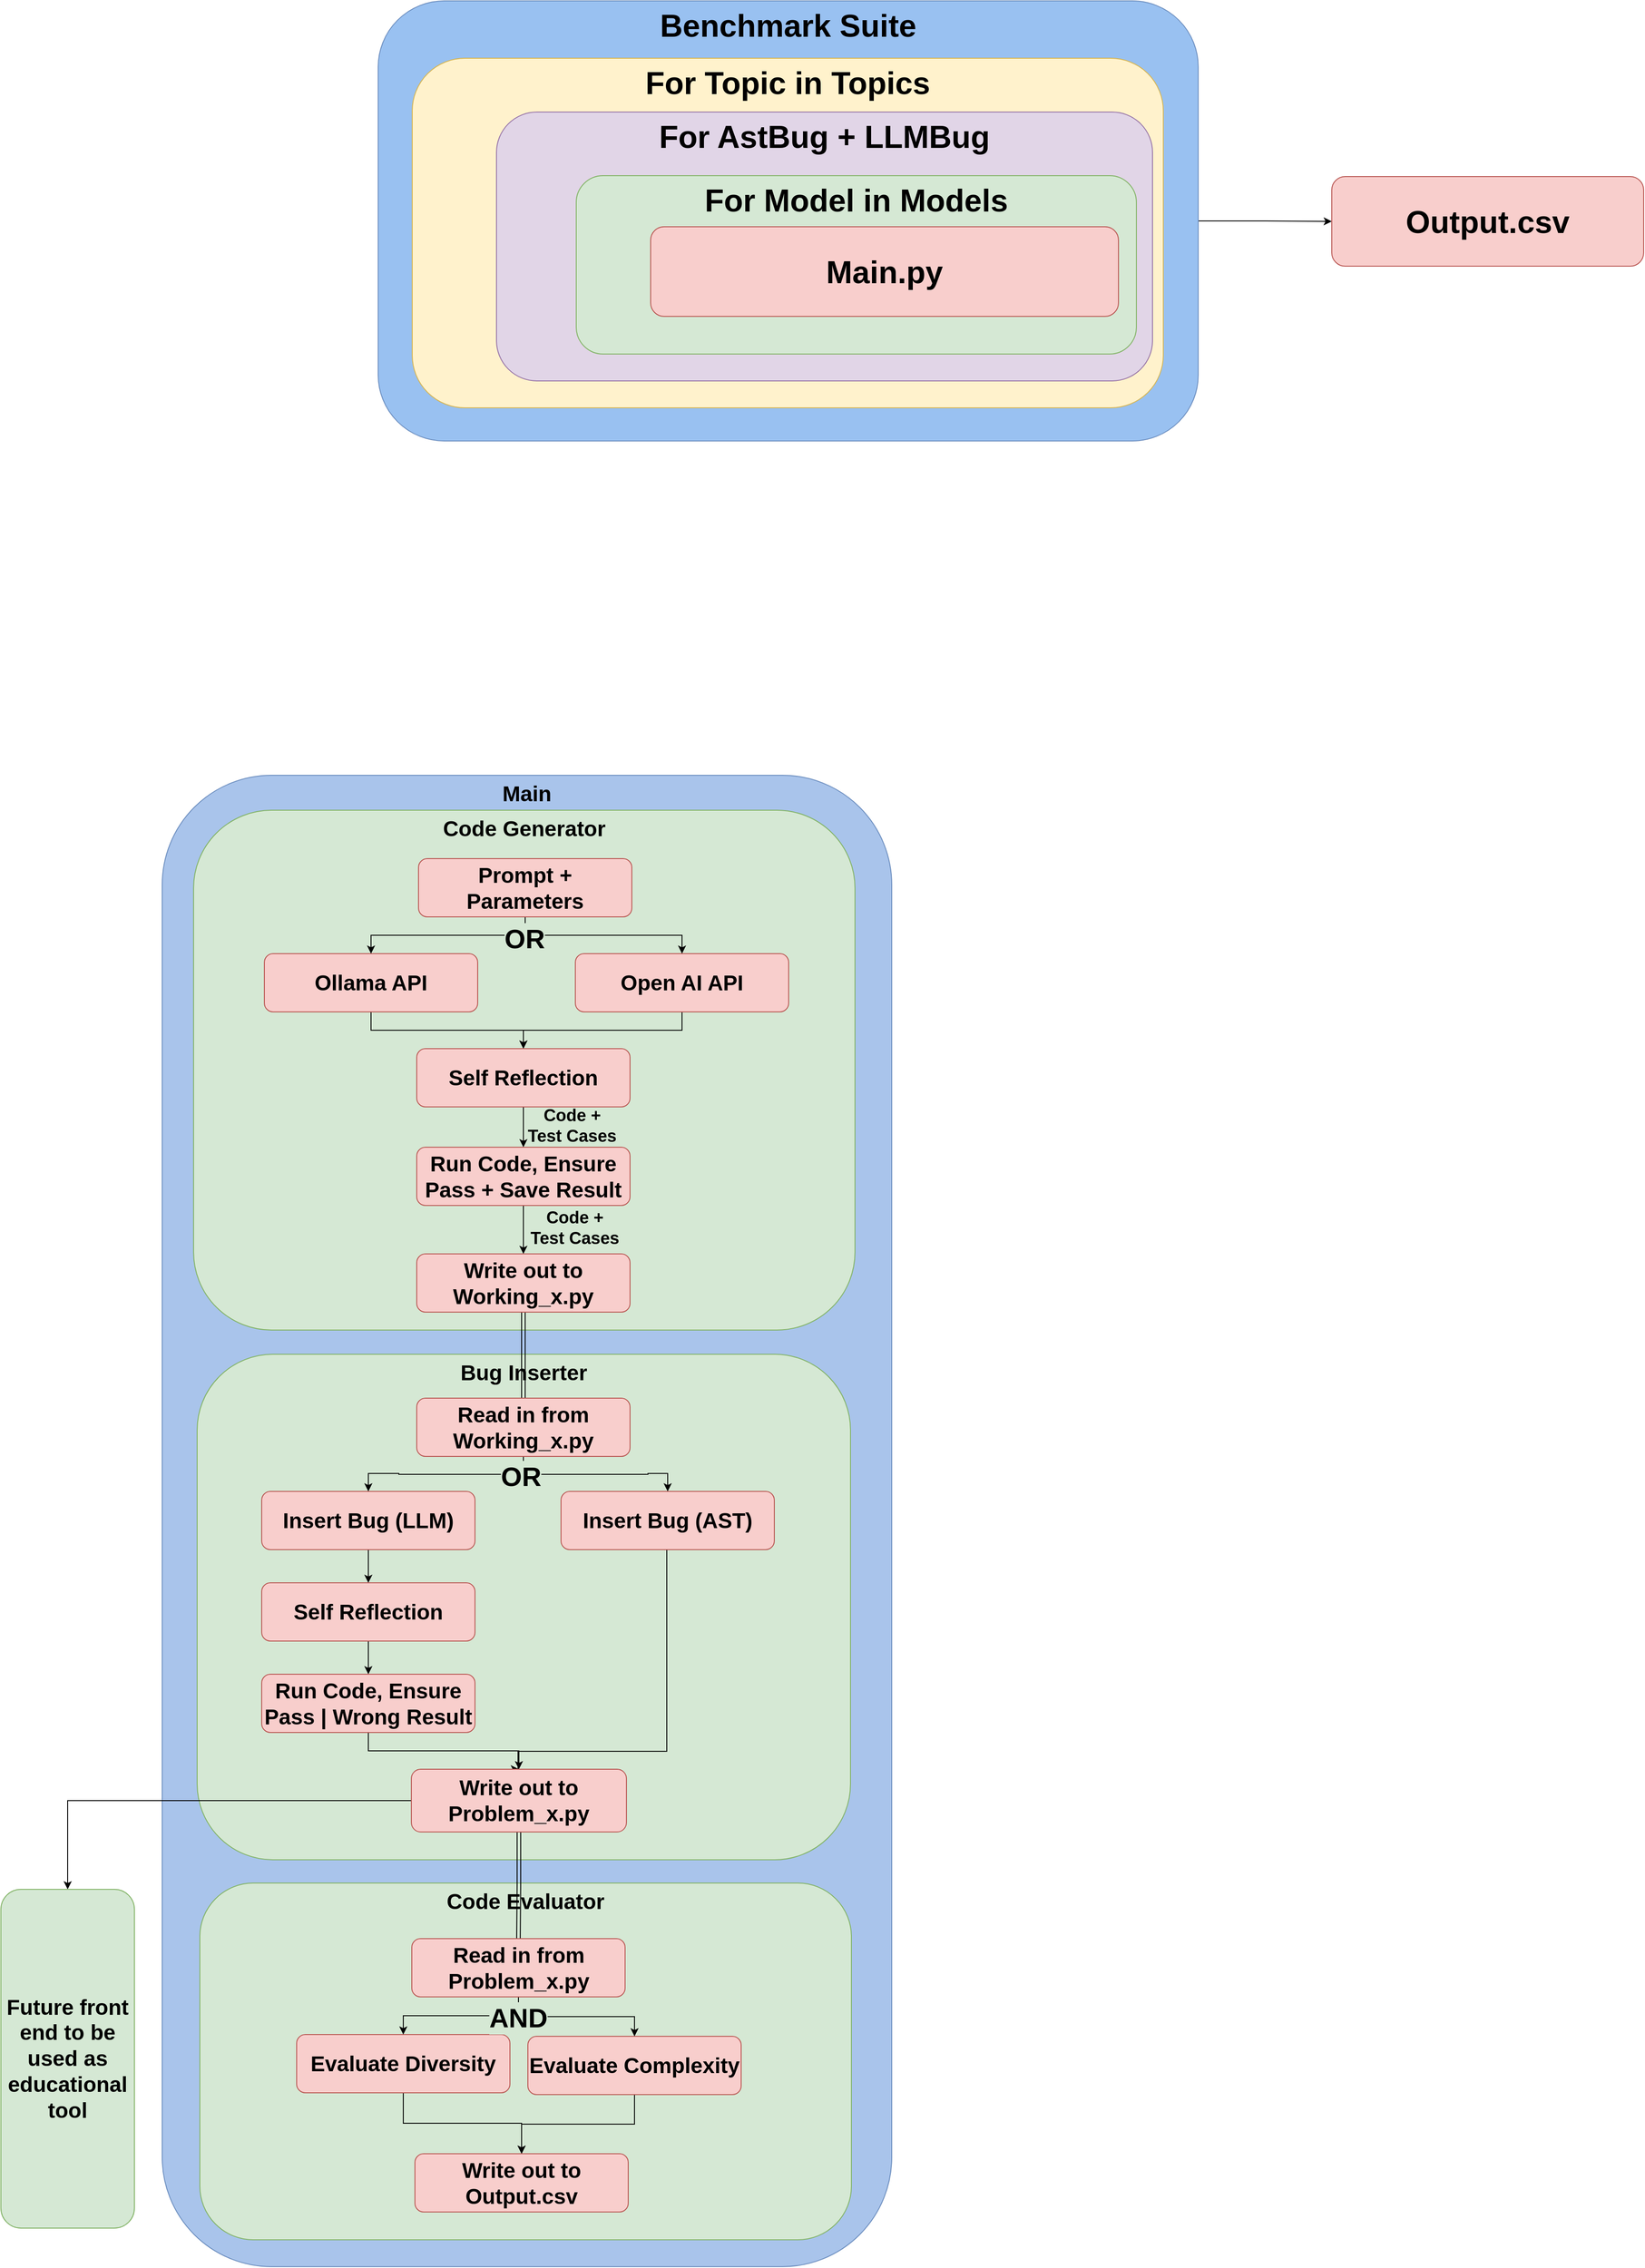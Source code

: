 <mxfile version="26.2.8">
  <diagram name="Page-1" id="ktF5TGMckmJRGJdR5RHU">
    <mxGraphModel dx="3570" dy="2740" grid="0" gridSize="10" guides="0" tooltips="1" connect="1" arrows="1" fold="1" page="0" pageScale="1" pageWidth="850" pageHeight="1100" math="0" shadow="0">
      <root>
        <mxCell id="0" />
        <mxCell id="1" parent="0" />
        <mxCell id="Ha7d3gf7u0IMwQA5T3X--1" value="Main" style="rounded=1;whiteSpace=wrap;html=1;verticalAlign=top;fontStyle=1;fontSize=24;fillColor=#A9C4EB;strokeColor=#6c8ebf;gradientColor=none;" parent="1" vertex="1">
          <mxGeometry x="-849" y="-251" width="814" height="1664" as="geometry" />
        </mxCell>
        <mxCell id="Ha7d3gf7u0IMwQA5T3X--3" value="Code Generator" style="rounded=1;whiteSpace=wrap;html=1;verticalAlign=top;fontStyle=1;fontSize=24;fillColor=#d5e8d4;strokeColor=#82b366;" parent="1" vertex="1">
          <mxGeometry x="-814" y="-212" width="738" height="580" as="geometry" />
        </mxCell>
        <mxCell id="Ha7d3gf7u0IMwQA5T3X--21" style="edgeStyle=orthogonalEdgeStyle;rounded=0;orthogonalLoop=1;jettySize=auto;html=1;entryX=0.5;entryY=0;entryDx=0;entryDy=0;" parent="1" source="Ha7d3gf7u0IMwQA5T3X--4" target="Ha7d3gf7u0IMwQA5T3X--15" edge="1">
          <mxGeometry relative="1" as="geometry" />
        </mxCell>
        <mxCell id="Ha7d3gf7u0IMwQA5T3X--4" value="Open AI API" style="rounded=1;whiteSpace=wrap;html=1;verticalAlign=middle;fontStyle=1;fontSize=24;fillColor=#f8cecc;strokeColor=#b85450;" parent="1" vertex="1">
          <mxGeometry x="-388" y="-52" width="238" height="65" as="geometry" />
        </mxCell>
        <mxCell id="Ha7d3gf7u0IMwQA5T3X--6" value="Bug Inserter" style="rounded=1;whiteSpace=wrap;html=1;verticalAlign=top;fontStyle=1;fontSize=24;fillColor=#d5e8d4;strokeColor=#82b366;" parent="1" vertex="1">
          <mxGeometry x="-810" y="395" width="729" height="564" as="geometry" />
        </mxCell>
        <mxCell id="Ha7d3gf7u0IMwQA5T3X--9" value="Code Evaluator" style="rounded=1;whiteSpace=wrap;html=1;verticalAlign=top;fontStyle=1;fontSize=24;fillColor=#d5e8d4;strokeColor=#82b366;" parent="1" vertex="1">
          <mxGeometry x="-807" y="985" width="727" height="398" as="geometry" />
        </mxCell>
        <mxCell id="Ha7d3gf7u0IMwQA5T3X--20" style="edgeStyle=orthogonalEdgeStyle;rounded=0;orthogonalLoop=1;jettySize=auto;html=1;entryX=0.5;entryY=0;entryDx=0;entryDy=0;" parent="1" source="Ha7d3gf7u0IMwQA5T3X--10" target="Ha7d3gf7u0IMwQA5T3X--15" edge="1">
          <mxGeometry relative="1" as="geometry" />
        </mxCell>
        <mxCell id="Ha7d3gf7u0IMwQA5T3X--23" value="Code +&lt;br style=&quot;font-size: 19px;&quot;&gt;Test Cases" style="edgeLabel;html=1;align=center;verticalAlign=middle;resizable=0;points=[];fontSize=19;labelBackgroundColor=none;fontStyle=1" parent="Ha7d3gf7u0IMwQA5T3X--20" vertex="1" connectable="0">
          <mxGeometry x="0.658" y="-2" relative="1" as="geometry">
            <mxPoint x="69" y="104" as="offset" />
          </mxGeometry>
        </mxCell>
        <mxCell id="Ha7d3gf7u0IMwQA5T3X--10" value="Ollama API" style="rounded=1;whiteSpace=wrap;html=1;verticalAlign=middle;fontStyle=1;fontSize=24;fillColor=#f8cecc;strokeColor=#b85450;" parent="1" vertex="1">
          <mxGeometry x="-735" y="-52" width="238" height="65" as="geometry" />
        </mxCell>
        <mxCell id="Ha7d3gf7u0IMwQA5T3X--39" style="edgeStyle=orthogonalEdgeStyle;rounded=0;orthogonalLoop=1;jettySize=auto;html=1;entryX=0.5;entryY=0;entryDx=0;entryDy=0;" parent="1" source="Ha7d3gf7u0IMwQA5T3X--11" target="Ha7d3gf7u0IMwQA5T3X--38" edge="1">
          <mxGeometry relative="1" as="geometry" />
        </mxCell>
        <mxCell id="Ha7d3gf7u0IMwQA5T3X--11" value="Insert Bug (LLM)" style="rounded=1;whiteSpace=wrap;html=1;verticalAlign=middle;fontStyle=1;fontSize=24;fillColor=#f8cecc;strokeColor=#b85450;" parent="1" vertex="1">
          <mxGeometry x="-738" y="548" width="238" height="65" as="geometry" />
        </mxCell>
        <mxCell id="Sxk3Yrt9Yh5rtmPTgWh6-6" style="edgeStyle=orthogonalEdgeStyle;rounded=0;orthogonalLoop=1;jettySize=auto;html=1;entryX=0.5;entryY=0;entryDx=0;entryDy=0;" edge="1" parent="1" source="Ha7d3gf7u0IMwQA5T3X--12" target="Ha7d3gf7u0IMwQA5T3X--43">
          <mxGeometry relative="1" as="geometry">
            <Array as="points">
              <mxPoint x="-286" y="838" />
              <mxPoint x="-452" y="838" />
              <mxPoint x="-452" y="858" />
            </Array>
          </mxGeometry>
        </mxCell>
        <mxCell id="Ha7d3gf7u0IMwQA5T3X--12" value="Insert Bug (AST)" style="rounded=1;whiteSpace=wrap;html=1;verticalAlign=middle;fontStyle=1;fontSize=24;fillColor=#f8cecc;strokeColor=#b85450;" parent="1" vertex="1">
          <mxGeometry x="-404" y="548" width="238" height="65" as="geometry" />
        </mxCell>
        <mxCell id="Ha7d3gf7u0IMwQA5T3X--56" style="edgeStyle=orthogonalEdgeStyle;rounded=0;orthogonalLoop=1;jettySize=auto;html=1;entryX=0.5;entryY=0;entryDx=0;entryDy=0;" parent="1" source="Ha7d3gf7u0IMwQA5T3X--13" target="Ha7d3gf7u0IMwQA5T3X--55" edge="1">
          <mxGeometry relative="1" as="geometry" />
        </mxCell>
        <mxCell id="Ha7d3gf7u0IMwQA5T3X--13" value="Evaluate Diversity" style="rounded=1;whiteSpace=wrap;html=1;verticalAlign=middle;fontStyle=1;fontSize=24;fillColor=#f8cecc;strokeColor=#b85450;" parent="1" vertex="1">
          <mxGeometry x="-699" y="1154" width="238" height="65" as="geometry" />
        </mxCell>
        <mxCell id="Ha7d3gf7u0IMwQA5T3X--57" style="edgeStyle=orthogonalEdgeStyle;rounded=0;orthogonalLoop=1;jettySize=auto;html=1;entryX=0.5;entryY=0;entryDx=0;entryDy=0;" parent="1" source="Ha7d3gf7u0IMwQA5T3X--14" target="Ha7d3gf7u0IMwQA5T3X--55" edge="1">
          <mxGeometry relative="1" as="geometry" />
        </mxCell>
        <mxCell id="Ha7d3gf7u0IMwQA5T3X--14" value="Evaluate Complexity" style="rounded=1;whiteSpace=wrap;html=1;verticalAlign=middle;fontStyle=1;fontSize=24;fillColor=#f8cecc;strokeColor=#b85450;" parent="1" vertex="1">
          <mxGeometry x="-441" y="1156" width="238" height="65" as="geometry" />
        </mxCell>
        <mxCell id="Ha7d3gf7u0IMwQA5T3X--25" style="edgeStyle=orthogonalEdgeStyle;rounded=0;orthogonalLoop=1;jettySize=auto;html=1;entryX=0.5;entryY=0;entryDx=0;entryDy=0;" parent="1" source="Ha7d3gf7u0IMwQA5T3X--15" target="Ha7d3gf7u0IMwQA5T3X--24" edge="1">
          <mxGeometry relative="1" as="geometry" />
        </mxCell>
        <mxCell id="Ha7d3gf7u0IMwQA5T3X--15" value="Self Reflection" style="rounded=1;whiteSpace=wrap;html=1;verticalAlign=middle;fontStyle=1;fontSize=24;fillColor=#f8cecc;strokeColor=#b85450;" parent="1" vertex="1">
          <mxGeometry x="-565" y="54" width="238" height="65" as="geometry" />
        </mxCell>
        <mxCell id="Ha7d3gf7u0IMwQA5T3X--30" style="edgeStyle=orthogonalEdgeStyle;rounded=0;orthogonalLoop=1;jettySize=auto;html=1;entryX=0.5;entryY=0;entryDx=0;entryDy=0;" parent="1" source="Ha7d3gf7u0IMwQA5T3X--24" target="Ha7d3gf7u0IMwQA5T3X--29" edge="1">
          <mxGeometry relative="1" as="geometry" />
        </mxCell>
        <mxCell id="Ha7d3gf7u0IMwQA5T3X--24" value="Run Code, Ensure Pass + Save Result" style="rounded=1;whiteSpace=wrap;html=1;verticalAlign=middle;fontStyle=1;fontSize=24;fillColor=#f8cecc;strokeColor=#b85450;" parent="1" vertex="1">
          <mxGeometry x="-565" y="164" width="238" height="65" as="geometry" />
        </mxCell>
        <mxCell id="Ha7d3gf7u0IMwQA5T3X--26" value="Code +&lt;br style=&quot;font-size: 19px;&quot;&gt;Test Cases" style="edgeLabel;html=1;align=center;verticalAlign=middle;resizable=0;points=[];fontSize=19;labelBackgroundColor=none;fontStyle=1" parent="1" vertex="1" connectable="0">
          <mxGeometry x="-389.001" y="254.002" as="geometry" />
        </mxCell>
        <mxCell id="N74gYBF_VX5_qr-qW0XE-2" style="edgeStyle=orthogonalEdgeStyle;rounded=0;orthogonalLoop=1;jettySize=auto;html=1;entryX=0.5;entryY=0;entryDx=0;entryDy=0;shape=link;" parent="1" source="Ha7d3gf7u0IMwQA5T3X--29" target="Ha7d3gf7u0IMwQA5T3X--31" edge="1">
          <mxGeometry relative="1" as="geometry" />
        </mxCell>
        <mxCell id="Ha7d3gf7u0IMwQA5T3X--29" value="Write out to Working_x.py" style="rounded=1;whiteSpace=wrap;html=1;verticalAlign=middle;fontStyle=1;fontSize=24;fillColor=#f8cecc;strokeColor=#b85450;" parent="1" vertex="1">
          <mxGeometry x="-565" y="283" width="238" height="65" as="geometry" />
        </mxCell>
        <mxCell id="Ha7d3gf7u0IMwQA5T3X--32" style="edgeStyle=orthogonalEdgeStyle;rounded=0;orthogonalLoop=1;jettySize=auto;html=1;entryX=0.5;entryY=0;entryDx=0;entryDy=0;" parent="1" source="Ha7d3gf7u0IMwQA5T3X--31" target="Ha7d3gf7u0IMwQA5T3X--11" edge="1">
          <mxGeometry relative="1" as="geometry" />
        </mxCell>
        <mxCell id="Ha7d3gf7u0IMwQA5T3X--33" style="edgeStyle=orthogonalEdgeStyle;rounded=0;orthogonalLoop=1;jettySize=auto;html=1;entryX=0.5;entryY=0;entryDx=0;entryDy=0;" parent="1" source="Ha7d3gf7u0IMwQA5T3X--31" target="Ha7d3gf7u0IMwQA5T3X--12" edge="1">
          <mxGeometry relative="1" as="geometry" />
        </mxCell>
        <mxCell id="Sxk3Yrt9Yh5rtmPTgWh6-2" value="OR" style="edgeLabel;html=1;align=center;verticalAlign=middle;resizable=0;points=[];labelBackgroundColor=light-dark(#d5e8d4, #ededed);fontSize=30;fontStyle=1" vertex="1" connectable="0" parent="Ha7d3gf7u0IMwQA5T3X--33">
          <mxGeometry x="-0.802" y="-4" relative="1" as="geometry">
            <mxPoint x="-3" y="-2" as="offset" />
          </mxGeometry>
        </mxCell>
        <mxCell id="Ha7d3gf7u0IMwQA5T3X--31" value="Read in from Working_x.py" style="rounded=1;whiteSpace=wrap;html=1;verticalAlign=middle;fontStyle=1;fontSize=24;fillColor=#f8cecc;strokeColor=#b85450;" parent="1" vertex="1">
          <mxGeometry x="-565" y="444" width="238" height="65" as="geometry" />
        </mxCell>
        <mxCell id="Ha7d3gf7u0IMwQA5T3X--42" style="edgeStyle=orthogonalEdgeStyle;rounded=0;orthogonalLoop=1;jettySize=auto;html=1;entryX=0.5;entryY=0;entryDx=0;entryDy=0;" parent="1" source="Ha7d3gf7u0IMwQA5T3X--38" target="Ha7d3gf7u0IMwQA5T3X--40" edge="1">
          <mxGeometry relative="1" as="geometry" />
        </mxCell>
        <mxCell id="Ha7d3gf7u0IMwQA5T3X--38" value="Self Reflection" style="rounded=1;whiteSpace=wrap;html=1;verticalAlign=middle;fontStyle=1;fontSize=24;fillColor=#f8cecc;strokeColor=#b85450;" parent="1" vertex="1">
          <mxGeometry x="-738" y="650" width="238" height="65" as="geometry" />
        </mxCell>
        <mxCell id="Ha7d3gf7u0IMwQA5T3X--44" style="edgeStyle=orthogonalEdgeStyle;rounded=0;orthogonalLoop=1;jettySize=auto;html=1;entryX=0.5;entryY=0;entryDx=0;entryDy=0;" parent="1" source="Ha7d3gf7u0IMwQA5T3X--40" target="Ha7d3gf7u0IMwQA5T3X--43" edge="1">
          <mxGeometry relative="1" as="geometry" />
        </mxCell>
        <mxCell id="Ha7d3gf7u0IMwQA5T3X--40" value="Run Code, Ensure Pass | Wrong Result" style="rounded=1;whiteSpace=wrap;html=1;verticalAlign=middle;fontStyle=1;fontSize=24;fillColor=#f8cecc;strokeColor=#b85450;" parent="1" vertex="1">
          <mxGeometry x="-738" y="752" width="238" height="65" as="geometry" />
        </mxCell>
        <mxCell id="N74gYBF_VX5_qr-qW0XE-1" style="edgeStyle=orthogonalEdgeStyle;rounded=0;orthogonalLoop=1;jettySize=auto;html=1;entryX=0.5;entryY=0;entryDx=0;entryDy=0;shape=link;" parent="1" source="Ha7d3gf7u0IMwQA5T3X--43" target="Ha7d3gf7u0IMwQA5T3X--46" edge="1">
          <mxGeometry relative="1" as="geometry" />
        </mxCell>
        <mxCell id="N74gYBF_VX5_qr-qW0XE-8" style="edgeStyle=orthogonalEdgeStyle;rounded=0;orthogonalLoop=1;jettySize=auto;html=1;entryX=0.5;entryY=0;entryDx=0;entryDy=0;" parent="1" source="Ha7d3gf7u0IMwQA5T3X--43" target="N74gYBF_VX5_qr-qW0XE-7" edge="1">
          <mxGeometry relative="1" as="geometry" />
        </mxCell>
        <mxCell id="Ha7d3gf7u0IMwQA5T3X--43" value="Write out to Problem_x.py" style="rounded=1;whiteSpace=wrap;html=1;verticalAlign=middle;fontStyle=1;fontSize=24;fillColor=#f8cecc;strokeColor=#b85450;" parent="1" vertex="1">
          <mxGeometry x="-571" y="858" width="240" height="70" as="geometry" />
        </mxCell>
        <mxCell id="Ha7d3gf7u0IMwQA5T3X--47" style="edgeStyle=orthogonalEdgeStyle;rounded=0;orthogonalLoop=1;jettySize=auto;html=1;entryX=0.5;entryY=0;entryDx=0;entryDy=0;" parent="1" source="Ha7d3gf7u0IMwQA5T3X--46" target="Ha7d3gf7u0IMwQA5T3X--13" edge="1">
          <mxGeometry relative="1" as="geometry" />
        </mxCell>
        <mxCell id="Ha7d3gf7u0IMwQA5T3X--48" style="edgeStyle=orthogonalEdgeStyle;rounded=0;orthogonalLoop=1;jettySize=auto;html=1;entryX=0.5;entryY=0;entryDx=0;entryDy=0;" parent="1" source="Ha7d3gf7u0IMwQA5T3X--46" target="Ha7d3gf7u0IMwQA5T3X--14" edge="1">
          <mxGeometry relative="1" as="geometry" />
        </mxCell>
        <mxCell id="Ha7d3gf7u0IMwQA5T3X--46" value="Read in from Problem_x.py" style="rounded=1;whiteSpace=wrap;html=1;verticalAlign=middle;fontStyle=1;fontSize=24;fillColor=#f8cecc;strokeColor=#b85450;" parent="1" vertex="1">
          <mxGeometry x="-570.5" y="1047" width="238" height="65" as="geometry" />
        </mxCell>
        <mxCell id="Ha7d3gf7u0IMwQA5T3X--55" value="Write out to Output.csv" style="rounded=1;whiteSpace=wrap;html=1;verticalAlign=middle;fontStyle=1;fontSize=24;fillColor=#f8cecc;strokeColor=#b85450;" parent="1" vertex="1">
          <mxGeometry x="-567" y="1287" width="238" height="65" as="geometry" />
        </mxCell>
        <mxCell id="lNBjgm1yzpEySvhE5yfF-10" style="edgeStyle=orthogonalEdgeStyle;rounded=0;orthogonalLoop=1;jettySize=auto;html=1;entryX=0;entryY=0.5;entryDx=0;entryDy=0;" parent="1" source="lNBjgm1yzpEySvhE5yfF-3" target="lNBjgm1yzpEySvhE5yfF-9" edge="1">
          <mxGeometry relative="1" as="geometry" />
        </mxCell>
        <mxCell id="lNBjgm1yzpEySvhE5yfF-3" value="Benchmark Suite" style="rounded=1;whiteSpace=wrap;html=1;fillStyle=solid;fillColor=light-dark(#99c1f1, #ededed);strokeColor=#6c8ebf;verticalAlign=top;fontSize=35;fontStyle=1" parent="1" vertex="1">
          <mxGeometry x="-608" y="-1115" width="915" height="491" as="geometry" />
        </mxCell>
        <mxCell id="lNBjgm1yzpEySvhE5yfF-8" value="For Topic in Topics" style="rounded=1;whiteSpace=wrap;html=1;fillStyle=solid;fillColor=#fff2cc;strokeColor=#d6b656;verticalAlign=top;fontSize=35;fontStyle=1" parent="1" vertex="1">
          <mxGeometry x="-570" y="-1051" width="838" height="390" as="geometry" />
        </mxCell>
        <mxCell id="lNBjgm1yzpEySvhE5yfF-7" value="For AstBug + LLMBug" style="rounded=1;whiteSpace=wrap;html=1;fillStyle=solid;fillColor=#e1d5e7;strokeColor=#9673a6;verticalAlign=top;fontSize=35;fontStyle=1" parent="1" vertex="1">
          <mxGeometry x="-476" y="-991" width="732" height="300" as="geometry" />
        </mxCell>
        <mxCell id="lNBjgm1yzpEySvhE5yfF-6" value="For Model in Models" style="rounded=1;whiteSpace=wrap;html=1;verticalAlign=top;fontStyle=1;fontSize=35;fillColor=#d5e8d4;strokeColor=#82b366;" parent="1" vertex="1">
          <mxGeometry x="-387" y="-920" width="625" height="199" as="geometry" />
        </mxCell>
        <mxCell id="lNBjgm1yzpEySvhE5yfF-5" value="&lt;div&gt;Main.py&lt;/div&gt;" style="rounded=1;whiteSpace=wrap;html=1;fillStyle=solid;fillColor=#f8cecc;strokeColor=#b85450;verticalAlign=middle;fontSize=35;fontStyle=1" parent="1" vertex="1">
          <mxGeometry x="-304" y="-863" width="522" height="100" as="geometry" />
        </mxCell>
        <mxCell id="lNBjgm1yzpEySvhE5yfF-9" value="Output.csv" style="rounded=1;whiteSpace=wrap;html=1;fillStyle=solid;fillColor=#f8cecc;strokeColor=#b85450;verticalAlign=middle;fontSize=35;fontStyle=1" parent="1" vertex="1">
          <mxGeometry x="456" y="-919" width="348" height="100" as="geometry" />
        </mxCell>
        <mxCell id="N74gYBF_VX5_qr-qW0XE-4" style="edgeStyle=orthogonalEdgeStyle;rounded=0;orthogonalLoop=1;jettySize=auto;html=1;entryX=0.5;entryY=0;entryDx=0;entryDy=0;" parent="1" source="N74gYBF_VX5_qr-qW0XE-3" target="Ha7d3gf7u0IMwQA5T3X--10" edge="1">
          <mxGeometry relative="1" as="geometry" />
        </mxCell>
        <mxCell id="N74gYBF_VX5_qr-qW0XE-5" style="edgeStyle=orthogonalEdgeStyle;rounded=0;orthogonalLoop=1;jettySize=auto;html=1;entryX=0.5;entryY=0;entryDx=0;entryDy=0;" parent="1" source="N74gYBF_VX5_qr-qW0XE-3" target="Ha7d3gf7u0IMwQA5T3X--4" edge="1">
          <mxGeometry relative="1" as="geometry" />
        </mxCell>
        <mxCell id="N74gYBF_VX5_qr-qW0XE-3" value="Prompt + Parameters" style="rounded=1;whiteSpace=wrap;html=1;verticalAlign=middle;fontStyle=1;fontSize=24;fillColor=#f8cecc;strokeColor=#b85450;" parent="1" vertex="1">
          <mxGeometry x="-563" y="-158" width="238" height="65" as="geometry" />
        </mxCell>
        <mxCell id="N74gYBF_VX5_qr-qW0XE-7" value="Future front end to be used as educational tool" style="rounded=1;whiteSpace=wrap;html=1;verticalAlign=middle;fontStyle=1;fontSize=24;fillColor=#d5e8d4;strokeColor=#82b366;align=center;" parent="1" vertex="1">
          <mxGeometry x="-1029" y="992" width="149" height="378" as="geometry" />
        </mxCell>
        <mxCell id="Sxk3Yrt9Yh5rtmPTgWh6-3" value="OR" style="edgeLabel;html=1;align=center;verticalAlign=middle;resizable=0;points=[];labelBackgroundColor=light-dark(#d5e8d4, #ededed);fontSize=30;fontStyle=1" vertex="1" connectable="0" parent="1">
          <mxGeometry x="-442" y="229" as="geometry">
            <mxPoint x="-3" y="-298" as="offset" />
          </mxGeometry>
        </mxCell>
        <mxCell id="Sxk3Yrt9Yh5rtmPTgWh6-4" value="AND" style="edgeLabel;html=1;align=center;verticalAlign=middle;resizable=0;points=[];labelBackgroundColor=light-dark(#d5e8d4, #ededed);fontSize=30;fontStyle=1" vertex="1" connectable="0" parent="1">
          <mxGeometry x="-429" y="837" as="geometry">
            <mxPoint x="-23" y="298" as="offset" />
          </mxGeometry>
        </mxCell>
      </root>
    </mxGraphModel>
  </diagram>
</mxfile>
